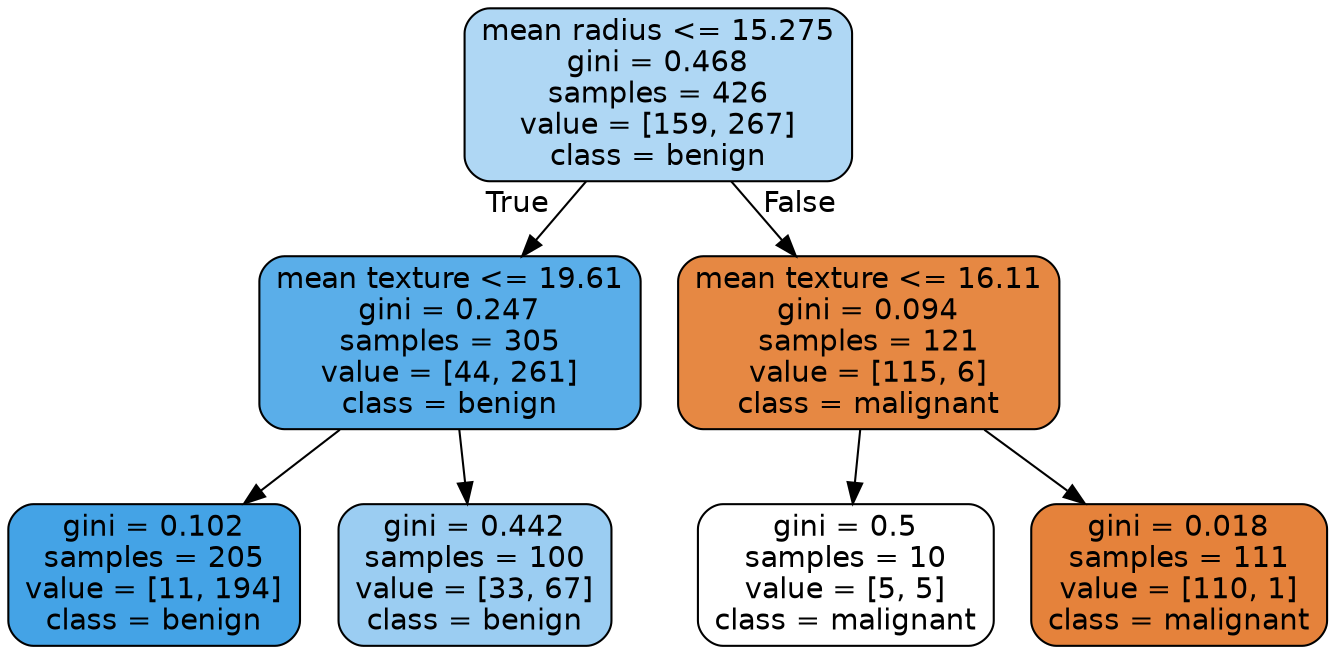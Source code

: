 digraph Tree {
node [shape=box, style="filled, rounded", color="black", fontname="helvetica"] ;
edge [fontname="helvetica"] ;
0 [label="mean radius <= 15.275\ngini = 0.468\nsamples = 426\nvalue = [159, 267]\nclass = benign", fillcolor="#afd7f4"] ;
1 [label="mean texture <= 19.61\ngini = 0.247\nsamples = 305\nvalue = [44, 261]\nclass = benign", fillcolor="#5aaee9"] ;
0 -> 1 [labeldistance=2.5, labelangle=45, headlabel="True"] ;
2 [label="gini = 0.102\nsamples = 205\nvalue = [11, 194]\nclass = benign", fillcolor="#44a3e6"] ;
1 -> 2 ;
3 [label="gini = 0.442\nsamples = 100\nvalue = [33, 67]\nclass = benign", fillcolor="#9bcdf2"] ;
1 -> 3 ;
4 [label="mean texture <= 16.11\ngini = 0.094\nsamples = 121\nvalue = [115, 6]\nclass = malignant", fillcolor="#e68843"] ;
0 -> 4 [labeldistance=2.5, labelangle=-45, headlabel="False"] ;
5 [label="gini = 0.5\nsamples = 10\nvalue = [5, 5]\nclass = malignant", fillcolor="#ffffff"] ;
4 -> 5 ;
6 [label="gini = 0.018\nsamples = 111\nvalue = [110, 1]\nclass = malignant", fillcolor="#e5823b"] ;
4 -> 6 ;
}